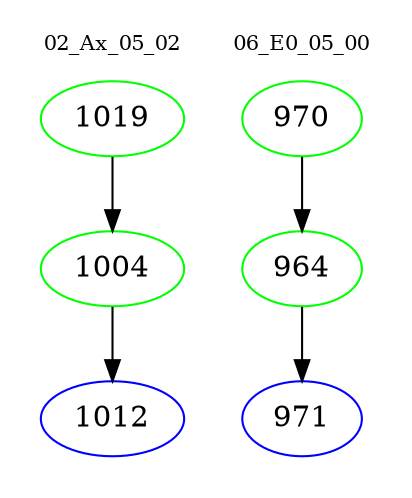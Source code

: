 digraph{
subgraph cluster_0 {
color = white
label = "02_Ax_05_02";
fontsize=10;
T0_1019 [label="1019", color="green"]
T0_1019 -> T0_1004 [color="black"]
T0_1004 [label="1004", color="green"]
T0_1004 -> T0_1012 [color="black"]
T0_1012 [label="1012", color="blue"]
}
subgraph cluster_1 {
color = white
label = "06_E0_05_00";
fontsize=10;
T1_970 [label="970", color="green"]
T1_970 -> T1_964 [color="black"]
T1_964 [label="964", color="green"]
T1_964 -> T1_971 [color="black"]
T1_971 [label="971", color="blue"]
}
}
